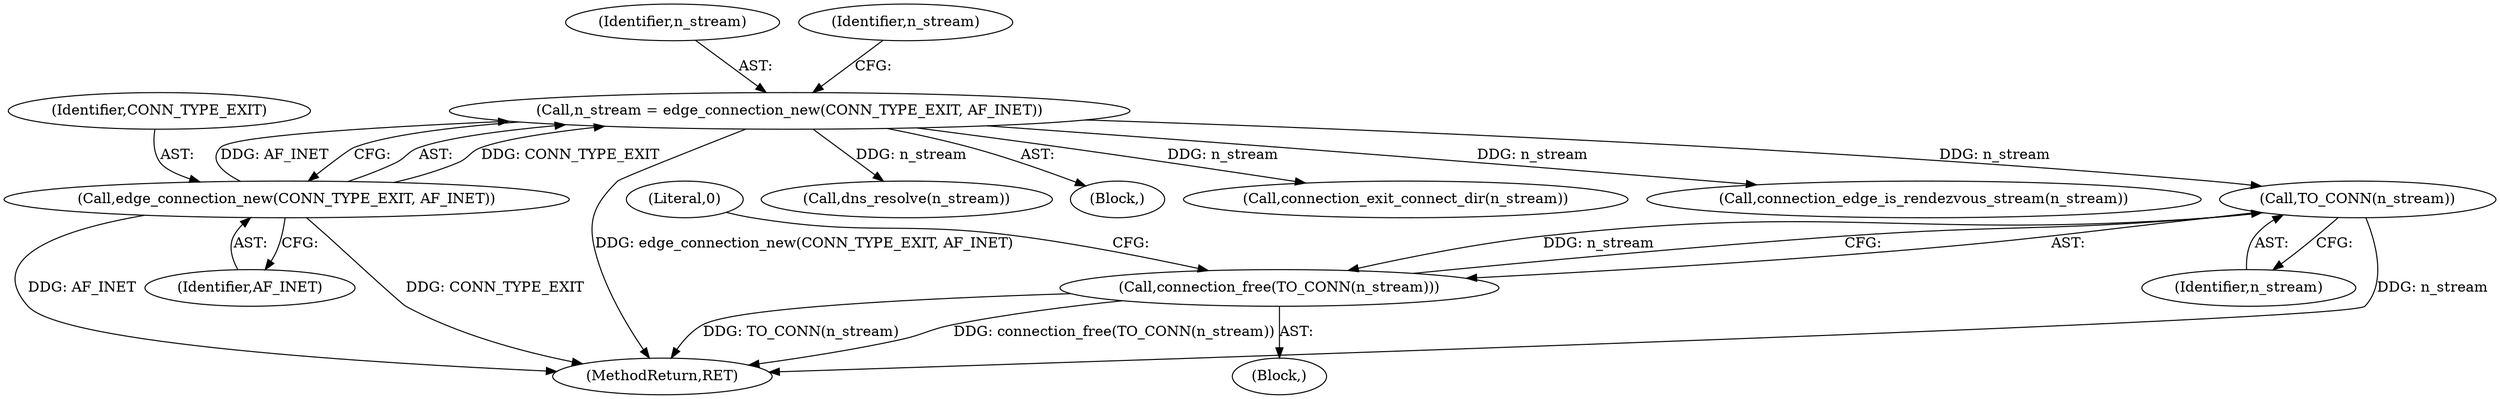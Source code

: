 digraph "0_tor_79b59a2dfcb68897ee89d98587d09e55f07e68d7@pointer" {
"1000643" [label="(Call,TO_CONN(n_stream))"];
"1000438" [label="(Call,n_stream = edge_connection_new(CONN_TYPE_EXIT, AF_INET))"];
"1000440" [label="(Call,edge_connection_new(CONN_TYPE_EXIT, AF_INET))"];
"1000642" [label="(Call,connection_free(TO_CONN(n_stream)))"];
"1000646" [label="(Literal,0)"];
"1000690" [label="(Call,dns_resolve(n_stream))"];
"1000124" [label="(Block,)"];
"1000440" [label="(Call,edge_connection_new(CONN_TYPE_EXIT, AF_INET))"];
"1000644" [label="(Identifier,n_stream)"];
"1000643" [label="(Call,TO_CONN(n_stream))"];
"1000442" [label="(Identifier,AF_INET)"];
"1000718" [label="(MethodReturn,RET)"];
"1000438" [label="(Call,n_stream = edge_connection_new(CONN_TYPE_EXIT, AF_INET))"];
"1000634" [label="(Block,)"];
"1000439" [label="(Identifier,n_stream)"];
"1000445" [label="(Identifier,n_stream)"];
"1000441" [label="(Identifier,CONN_TYPE_EXIT)"];
"1000684" [label="(Call,connection_exit_connect_dir(n_stream))"];
"1000642" [label="(Call,connection_free(TO_CONN(n_stream)))"];
"1000524" [label="(Call,connection_edge_is_rendezvous_stream(n_stream))"];
"1000643" -> "1000642"  [label="AST: "];
"1000643" -> "1000644"  [label="CFG: "];
"1000644" -> "1000643"  [label="AST: "];
"1000642" -> "1000643"  [label="CFG: "];
"1000643" -> "1000718"  [label="DDG: n_stream"];
"1000643" -> "1000642"  [label="DDG: n_stream"];
"1000438" -> "1000643"  [label="DDG: n_stream"];
"1000438" -> "1000124"  [label="AST: "];
"1000438" -> "1000440"  [label="CFG: "];
"1000439" -> "1000438"  [label="AST: "];
"1000440" -> "1000438"  [label="AST: "];
"1000445" -> "1000438"  [label="CFG: "];
"1000438" -> "1000718"  [label="DDG: edge_connection_new(CONN_TYPE_EXIT, AF_INET)"];
"1000440" -> "1000438"  [label="DDG: CONN_TYPE_EXIT"];
"1000440" -> "1000438"  [label="DDG: AF_INET"];
"1000438" -> "1000524"  [label="DDG: n_stream"];
"1000438" -> "1000684"  [label="DDG: n_stream"];
"1000438" -> "1000690"  [label="DDG: n_stream"];
"1000440" -> "1000442"  [label="CFG: "];
"1000441" -> "1000440"  [label="AST: "];
"1000442" -> "1000440"  [label="AST: "];
"1000440" -> "1000718"  [label="DDG: AF_INET"];
"1000440" -> "1000718"  [label="DDG: CONN_TYPE_EXIT"];
"1000642" -> "1000634"  [label="AST: "];
"1000646" -> "1000642"  [label="CFG: "];
"1000642" -> "1000718"  [label="DDG: TO_CONN(n_stream)"];
"1000642" -> "1000718"  [label="DDG: connection_free(TO_CONN(n_stream))"];
}
